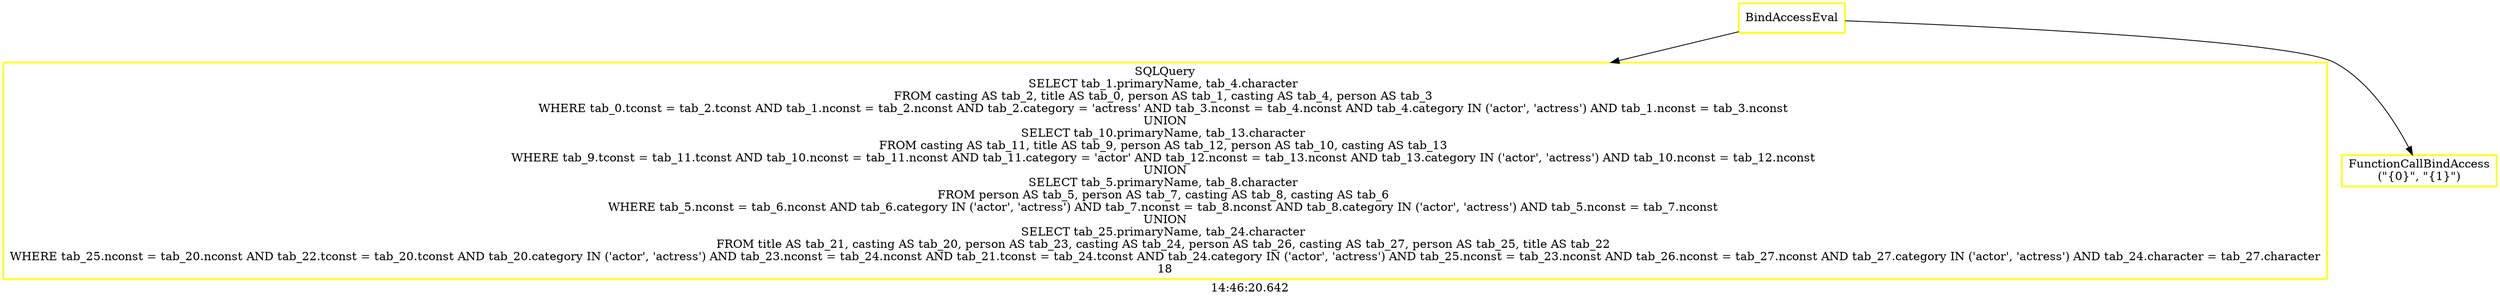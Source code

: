 digraph  g{ graph[label = "14:46:20.642"]
node [shape=rectangle, color=black, fontcolor=black, style=bold] edge [color=black] 0 [label="BindAccessEval", color = yellow] ; 
1 [label="SQLQuery
SELECT tab_1.primaryName, tab_4.character 
FROM casting AS tab_2, title AS tab_0, person AS tab_1, casting AS tab_4, person AS tab_3 
WHERE tab_0.tconst = tab_2.tconst AND tab_1.nconst = tab_2.nconst AND tab_2.category = 'actress' AND tab_3.nconst = tab_4.nconst AND tab_4.category IN ('actor', 'actress') AND tab_1.nconst = tab_3.nconst 
UNION
SELECT tab_10.primaryName, tab_13.character 
FROM casting AS tab_11, title AS tab_9, person AS tab_12, person AS tab_10, casting AS tab_13 
WHERE tab_9.tconst = tab_11.tconst AND tab_10.nconst = tab_11.nconst AND tab_11.category = 'actor' AND tab_12.nconst = tab_13.nconst AND tab_13.category IN ('actor', 'actress') AND tab_10.nconst = tab_12.nconst 
UNION
SELECT tab_5.primaryName, tab_8.character 
FROM person AS tab_5, person AS tab_7, casting AS tab_8, casting AS tab_6 
WHERE tab_5.nconst = tab_6.nconst AND tab_6.category IN ('actor', 'actress') AND tab_7.nconst = tab_8.nconst AND tab_8.category IN ('actor', 'actress') AND tab_5.nconst = tab_7.nconst 
UNION
SELECT tab_25.primaryName, tab_24.character 
FROM title AS tab_21, casting AS tab_20, person AS tab_23, casting AS tab_24, person AS tab_26, casting AS tab_27, person AS tab_25, title AS tab_22 
WHERE tab_25.nconst = tab_20.nconst AND tab_22.tconst = tab_20.tconst AND tab_20.category IN ('actor', 'actress') AND tab_23.nconst = tab_24.nconst AND tab_21.tconst = tab_24.tconst AND tab_24.category IN ('actor', 'actress') AND tab_25.nconst = tab_23.nconst AND tab_26.nconst = tab_27.nconst AND tab_27.category IN ('actor', 'actress') AND tab_24.character = tab_27.character
18", color = yellow] ; 
0 -> 1 ; 
2 [label="FunctionCallBindAccess
(\"{0}\", \"{1}\")", color = yellow] ; 
0 -> 2 ; 
}

